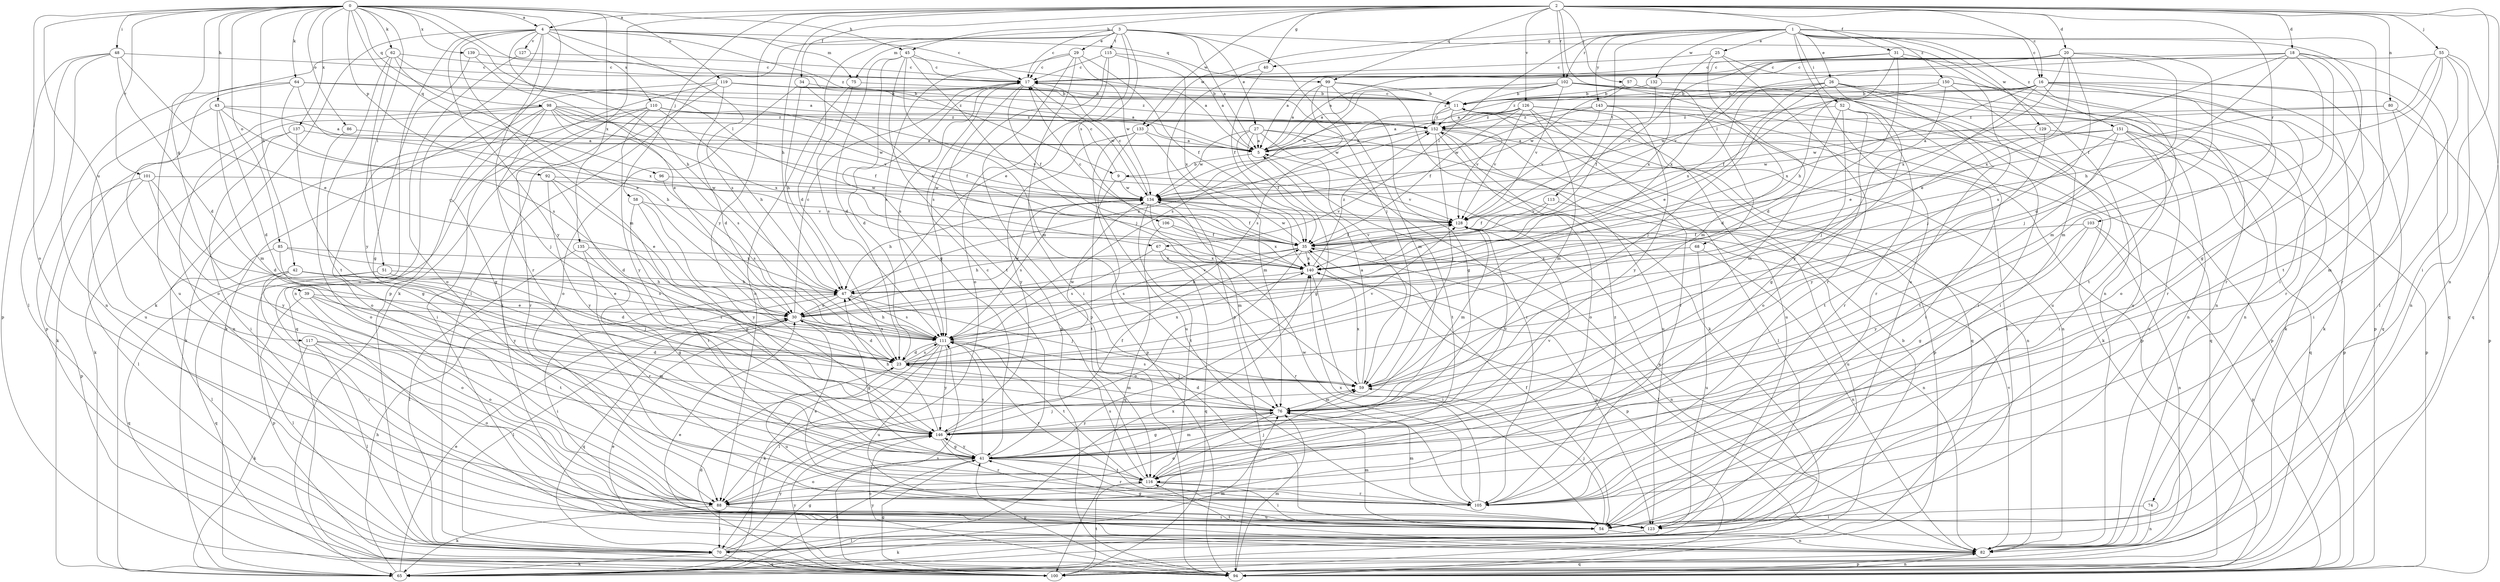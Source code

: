 strict digraph  {
0;
1;
2;
3;
4;
5;
9;
11;
16;
17;
18;
20;
23;
25;
26;
27;
29;
30;
31;
34;
35;
39;
40;
41;
42;
43;
45;
47;
48;
51;
52;
54;
55;
57;
58;
59;
62;
64;
65;
67;
68;
70;
74;
75;
76;
80;
82;
85;
86;
88;
92;
94;
96;
98;
99;
100;
101;
102;
103;
105;
106;
110;
111;
113;
115;
116;
117;
119;
123;
126;
127;
128;
129;
132;
133;
134;
135;
137;
139;
140;
143;
146;
150;
151;
152;
0 -> 4  [label=a];
0 -> 9  [label=b];
0 -> 39  [label=g];
0 -> 42  [label=h];
0 -> 43  [label=h];
0 -> 45  [label=h];
0 -> 48  [label=i];
0 -> 51  [label=i];
0 -> 62  [label=k];
0 -> 64  [label=k];
0 -> 67  [label=l];
0 -> 85  [label=o];
0 -> 86  [label=o];
0 -> 88  [label=o];
0 -> 92  [label=p];
0 -> 94  [label=p];
0 -> 96  [label=q];
0 -> 98  [label=q];
0 -> 101  [label=r];
0 -> 117  [label=u];
0 -> 119  [label=u];
0 -> 135  [label=x];
0 -> 137  [label=x];
0 -> 139  [label=x];
1 -> 16  [label=c];
1 -> 25  [label=e];
1 -> 26  [label=e];
1 -> 40  [label=g];
1 -> 52  [label=i];
1 -> 54  [label=i];
1 -> 67  [label=l];
1 -> 74  [label=m];
1 -> 102  [label=r];
1 -> 113  [label=t];
1 -> 123  [label=u];
1 -> 129  [label=w];
1 -> 132  [label=w];
1 -> 133  [label=w];
1 -> 143  [label=y];
1 -> 150  [label=z];
1 -> 151  [label=z];
2 -> 4  [label=a];
2 -> 16  [label=c];
2 -> 18  [label=d];
2 -> 20  [label=d];
2 -> 31  [label=f];
2 -> 34  [label=f];
2 -> 40  [label=g];
2 -> 45  [label=h];
2 -> 47  [label=h];
2 -> 54  [label=i];
2 -> 55  [label=j];
2 -> 57  [label=j];
2 -> 58  [label=j];
2 -> 65  [label=k];
2 -> 68  [label=l];
2 -> 80  [label=n];
2 -> 82  [label=n];
2 -> 99  [label=q];
2 -> 102  [label=r];
2 -> 103  [label=r];
2 -> 126  [label=v];
2 -> 133  [label=w];
2 -> 146  [label=y];
3 -> 5  [label=a];
3 -> 17  [label=c];
3 -> 23  [label=d];
3 -> 27  [label=e];
3 -> 29  [label=e];
3 -> 30  [label=e];
3 -> 59  [label=j];
3 -> 70  [label=l];
3 -> 75  [label=m];
3 -> 82  [label=n];
3 -> 106  [label=s];
3 -> 115  [label=t];
4 -> 17  [label=c];
4 -> 47  [label=h];
4 -> 65  [label=k];
4 -> 75  [label=m];
4 -> 76  [label=m];
4 -> 82  [label=n];
4 -> 99  [label=q];
4 -> 105  [label=r];
4 -> 110  [label=s];
4 -> 111  [label=s];
4 -> 123  [label=u];
4 -> 127  [label=v];
4 -> 146  [label=y];
4 -> 152  [label=z];
5 -> 9  [label=b];
5 -> 116  [label=t];
9 -> 17  [label=c];
9 -> 116  [label=t];
9 -> 128  [label=v];
9 -> 134  [label=w];
11 -> 17  [label=c];
11 -> 82  [label=n];
11 -> 94  [label=p];
11 -> 100  [label=q];
11 -> 111  [label=s];
11 -> 128  [label=v];
11 -> 152  [label=z];
16 -> 5  [label=a];
16 -> 11  [label=b];
16 -> 30  [label=e];
16 -> 65  [label=k];
16 -> 88  [label=o];
16 -> 100  [label=q];
16 -> 105  [label=r];
16 -> 116  [label=t];
16 -> 134  [label=w];
16 -> 140  [label=x];
17 -> 11  [label=b];
17 -> 23  [label=d];
17 -> 35  [label=f];
17 -> 94  [label=p];
17 -> 111  [label=s];
17 -> 134  [label=w];
18 -> 5  [label=a];
18 -> 17  [label=c];
18 -> 41  [label=g];
18 -> 59  [label=j];
18 -> 70  [label=l];
18 -> 76  [label=m];
18 -> 105  [label=r];
18 -> 140  [label=x];
20 -> 5  [label=a];
20 -> 17  [label=c];
20 -> 23  [label=d];
20 -> 30  [label=e];
20 -> 76  [label=m];
20 -> 111  [label=s];
20 -> 128  [label=v];
20 -> 140  [label=x];
23 -> 59  [label=j];
23 -> 76  [label=m];
23 -> 111  [label=s];
23 -> 123  [label=u];
23 -> 128  [label=v];
23 -> 134  [label=w];
23 -> 140  [label=x];
25 -> 17  [label=c];
25 -> 76  [label=m];
25 -> 82  [label=n];
25 -> 105  [label=r];
25 -> 140  [label=x];
26 -> 11  [label=b];
26 -> 30  [label=e];
26 -> 59  [label=j];
26 -> 82  [label=n];
26 -> 105  [label=r];
26 -> 123  [label=u];
26 -> 140  [label=x];
26 -> 146  [label=y];
27 -> 5  [label=a];
27 -> 35  [label=f];
27 -> 41  [label=g];
27 -> 59  [label=j];
27 -> 82  [label=n];
27 -> 105  [label=r];
27 -> 134  [label=w];
29 -> 17  [label=c];
29 -> 35  [label=f];
29 -> 54  [label=i];
29 -> 94  [label=p];
29 -> 111  [label=s];
29 -> 134  [label=w];
30 -> 17  [label=c];
30 -> 23  [label=d];
30 -> 41  [label=g];
30 -> 70  [label=l];
30 -> 100  [label=q];
30 -> 111  [label=s];
30 -> 128  [label=v];
30 -> 134  [label=w];
31 -> 17  [label=c];
31 -> 23  [label=d];
31 -> 47  [label=h];
31 -> 59  [label=j];
31 -> 100  [label=q];
31 -> 128  [label=v];
31 -> 140  [label=x];
34 -> 11  [label=b];
34 -> 47  [label=h];
34 -> 88  [label=o];
34 -> 140  [label=x];
35 -> 17  [label=c];
35 -> 47  [label=h];
35 -> 82  [label=n];
35 -> 88  [label=o];
35 -> 94  [label=p];
35 -> 111  [label=s];
35 -> 128  [label=v];
35 -> 134  [label=w];
35 -> 140  [label=x];
39 -> 30  [label=e];
39 -> 70  [label=l];
39 -> 88  [label=o];
39 -> 111  [label=s];
39 -> 116  [label=t];
40 -> 35  [label=f];
40 -> 94  [label=p];
41 -> 17  [label=c];
41 -> 65  [label=k];
41 -> 76  [label=m];
41 -> 88  [label=o];
41 -> 105  [label=r];
41 -> 111  [label=s];
41 -> 116  [label=t];
41 -> 128  [label=v];
41 -> 146  [label=y];
42 -> 23  [label=d];
42 -> 30  [label=e];
42 -> 47  [label=h];
42 -> 54  [label=i];
42 -> 88  [label=o];
42 -> 100  [label=q];
43 -> 5  [label=a];
43 -> 23  [label=d];
43 -> 47  [label=h];
43 -> 76  [label=m];
43 -> 123  [label=u];
43 -> 152  [label=z];
45 -> 5  [label=a];
45 -> 17  [label=c];
45 -> 23  [label=d];
45 -> 41  [label=g];
45 -> 59  [label=j];
45 -> 76  [label=m];
45 -> 116  [label=t];
47 -> 30  [label=e];
47 -> 54  [label=i];
47 -> 59  [label=j];
47 -> 111  [label=s];
47 -> 152  [label=z];
48 -> 17  [label=c];
48 -> 23  [label=d];
48 -> 30  [label=e];
48 -> 70  [label=l];
48 -> 82  [label=n];
48 -> 94  [label=p];
51 -> 47  [label=h];
51 -> 59  [label=j];
51 -> 94  [label=p];
51 -> 100  [label=q];
52 -> 41  [label=g];
52 -> 54  [label=i];
52 -> 76  [label=m];
52 -> 88  [label=o];
52 -> 105  [label=r];
52 -> 152  [label=z];
54 -> 35  [label=f];
54 -> 41  [label=g];
54 -> 59  [label=j];
54 -> 76  [label=m];
54 -> 82  [label=n];
55 -> 17  [label=c];
55 -> 35  [label=f];
55 -> 47  [label=h];
55 -> 82  [label=n];
55 -> 100  [label=q];
55 -> 105  [label=r];
55 -> 116  [label=t];
57 -> 11  [label=b];
57 -> 105  [label=r];
57 -> 134  [label=w];
58 -> 41  [label=g];
58 -> 116  [label=t];
58 -> 128  [label=v];
58 -> 146  [label=y];
59 -> 5  [label=a];
59 -> 76  [label=m];
59 -> 111  [label=s];
59 -> 140  [label=x];
62 -> 5  [label=a];
62 -> 17  [label=c];
62 -> 30  [label=e];
62 -> 116  [label=t];
62 -> 123  [label=u];
62 -> 146  [label=y];
64 -> 11  [label=b];
64 -> 88  [label=o];
64 -> 94  [label=p];
64 -> 111  [label=s];
64 -> 140  [label=x];
64 -> 152  [label=z];
65 -> 5  [label=a];
65 -> 11  [label=b];
65 -> 30  [label=e];
65 -> 47  [label=h];
65 -> 76  [label=m];
67 -> 100  [label=q];
67 -> 105  [label=r];
67 -> 111  [label=s];
67 -> 140  [label=x];
68 -> 82  [label=n];
68 -> 123  [label=u];
68 -> 140  [label=x];
70 -> 41  [label=g];
70 -> 65  [label=k];
70 -> 100  [label=q];
70 -> 140  [label=x];
70 -> 146  [label=y];
74 -> 54  [label=i];
74 -> 82  [label=n];
75 -> 11  [label=b];
75 -> 88  [label=o];
75 -> 111  [label=s];
76 -> 23  [label=d];
76 -> 41  [label=g];
76 -> 88  [label=o];
76 -> 146  [label=y];
80 -> 54  [label=i];
80 -> 94  [label=p];
80 -> 134  [label=w];
80 -> 152  [label=z];
82 -> 30  [label=e];
82 -> 35  [label=f];
82 -> 94  [label=p];
82 -> 100  [label=q];
82 -> 116  [label=t];
82 -> 128  [label=v];
85 -> 70  [label=l];
85 -> 111  [label=s];
85 -> 140  [label=x];
85 -> 146  [label=y];
86 -> 5  [label=a];
86 -> 88  [label=o];
88 -> 54  [label=i];
88 -> 65  [label=k];
88 -> 70  [label=l];
88 -> 123  [label=u];
92 -> 23  [label=d];
92 -> 30  [label=e];
92 -> 134  [label=w];
92 -> 146  [label=y];
94 -> 30  [label=e];
94 -> 41  [label=g];
94 -> 76  [label=m];
94 -> 82  [label=n];
94 -> 146  [label=y];
96 -> 111  [label=s];
96 -> 134  [label=w];
98 -> 35  [label=f];
98 -> 41  [label=g];
98 -> 59  [label=j];
98 -> 65  [label=k];
98 -> 82  [label=n];
98 -> 88  [label=o];
98 -> 111  [label=s];
98 -> 128  [label=v];
98 -> 134  [label=w];
98 -> 140  [label=x];
98 -> 152  [label=z];
99 -> 5  [label=a];
99 -> 11  [label=b];
99 -> 41  [label=g];
99 -> 65  [label=k];
99 -> 76  [label=m];
99 -> 111  [label=s];
100 -> 23  [label=d];
100 -> 41  [label=g];
100 -> 111  [label=s];
100 -> 116  [label=t];
100 -> 146  [label=y];
101 -> 23  [label=d];
101 -> 70  [label=l];
101 -> 94  [label=p];
101 -> 134  [label=w];
101 -> 146  [label=y];
102 -> 5  [label=a];
102 -> 11  [label=b];
102 -> 23  [label=d];
102 -> 82  [label=n];
102 -> 123  [label=u];
102 -> 128  [label=v];
102 -> 134  [label=w];
102 -> 152  [label=z];
103 -> 35  [label=f];
103 -> 41  [label=g];
103 -> 82  [label=n];
103 -> 94  [label=p];
103 -> 146  [label=y];
105 -> 30  [label=e];
105 -> 76  [label=m];
105 -> 134  [label=w];
105 -> 140  [label=x];
105 -> 152  [label=z];
106 -> 35  [label=f];
106 -> 100  [label=q];
106 -> 140  [label=x];
110 -> 35  [label=f];
110 -> 47  [label=h];
110 -> 54  [label=i];
110 -> 65  [label=k];
110 -> 105  [label=r];
110 -> 128  [label=v];
110 -> 146  [label=y];
110 -> 152  [label=z];
111 -> 23  [label=d];
111 -> 47  [label=h];
111 -> 65  [label=k];
111 -> 70  [label=l];
111 -> 105  [label=r];
111 -> 116  [label=t];
111 -> 123  [label=u];
111 -> 146  [label=y];
113 -> 35  [label=f];
113 -> 123  [label=u];
113 -> 128  [label=v];
115 -> 5  [label=a];
115 -> 17  [label=c];
115 -> 88  [label=o];
115 -> 111  [label=s];
115 -> 140  [label=x];
116 -> 54  [label=i];
116 -> 59  [label=j];
116 -> 88  [label=o];
116 -> 105  [label=r];
116 -> 111  [label=s];
117 -> 23  [label=d];
117 -> 65  [label=k];
117 -> 70  [label=l];
117 -> 76  [label=m];
117 -> 88  [label=o];
119 -> 5  [label=a];
119 -> 11  [label=b];
119 -> 23  [label=d];
119 -> 54  [label=i];
119 -> 65  [label=k];
119 -> 100  [label=q];
119 -> 152  [label=z];
123 -> 65  [label=k];
123 -> 70  [label=l];
126 -> 5  [label=a];
126 -> 35  [label=f];
126 -> 65  [label=k];
126 -> 70  [label=l];
126 -> 76  [label=m];
126 -> 105  [label=r];
126 -> 123  [label=u];
126 -> 128  [label=v];
126 -> 134  [label=w];
126 -> 152  [label=z];
127 -> 17  [label=c];
127 -> 88  [label=o];
128 -> 35  [label=f];
128 -> 76  [label=m];
128 -> 82  [label=n];
129 -> 5  [label=a];
129 -> 94  [label=p];
129 -> 116  [label=t];
132 -> 11  [label=b];
132 -> 35  [label=f];
132 -> 54  [label=i];
133 -> 5  [label=a];
133 -> 76  [label=m];
133 -> 94  [label=p];
133 -> 123  [label=u];
133 -> 146  [label=y];
134 -> 17  [label=c];
134 -> 35  [label=f];
134 -> 47  [label=h];
134 -> 76  [label=m];
134 -> 111  [label=s];
134 -> 116  [label=t];
134 -> 128  [label=v];
135 -> 41  [label=g];
135 -> 70  [label=l];
135 -> 105  [label=r];
135 -> 140  [label=x];
137 -> 5  [label=a];
137 -> 41  [label=g];
137 -> 54  [label=i];
137 -> 65  [label=k];
139 -> 17  [label=c];
139 -> 30  [label=e];
139 -> 41  [label=g];
140 -> 47  [label=h];
140 -> 54  [label=i];
140 -> 123  [label=u];
140 -> 152  [label=z];
143 -> 94  [label=p];
143 -> 100  [label=q];
143 -> 128  [label=v];
143 -> 134  [label=w];
143 -> 146  [label=y];
143 -> 152  [label=z];
146 -> 35  [label=f];
146 -> 41  [label=g];
146 -> 47  [label=h];
146 -> 59  [label=j];
146 -> 105  [label=r];
146 -> 128  [label=v];
150 -> 11  [label=b];
150 -> 35  [label=f];
150 -> 54  [label=i];
150 -> 59  [label=j];
150 -> 65  [label=k];
150 -> 94  [label=p];
150 -> 152  [label=z];
151 -> 5  [label=a];
151 -> 54  [label=i];
151 -> 94  [label=p];
151 -> 100  [label=q];
151 -> 116  [label=t];
151 -> 123  [label=u];
151 -> 134  [label=w];
151 -> 146  [label=y];
152 -> 5  [label=a];
152 -> 59  [label=j];
152 -> 70  [label=l];
152 -> 88  [label=o];
152 -> 94  [label=p];
152 -> 123  [label=u];
}
